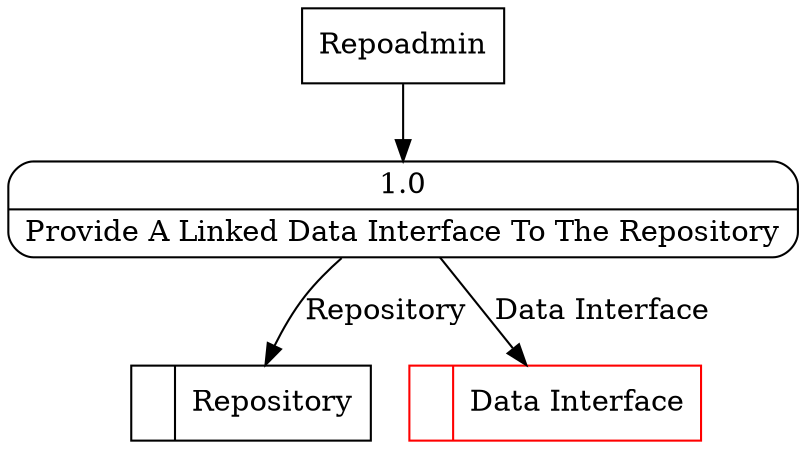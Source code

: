 digraph dfd2{ 
node[shape=record]
200 [label="<f0>  |<f1> Repository " ];
201 [label="<f0>  |<f1> Data Interface " color=red];
202 [label="Repoadmin" shape=box];
203 [label="{<f0> 1.0|<f1> Provide A Linked Data Interface To The Repository }" shape=Mrecord];
202 -> 203
203 -> 201 [label="Data Interface"]
203 -> 200 [label="Repository"]
}